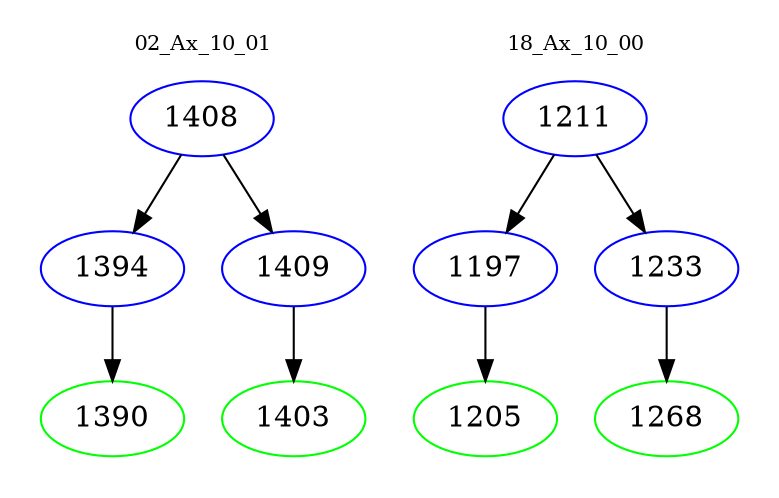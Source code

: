 digraph{
subgraph cluster_0 {
color = white
label = "02_Ax_10_01";
fontsize=10;
T0_1408 [label="1408", color="blue"]
T0_1408 -> T0_1394 [color="black"]
T0_1394 [label="1394", color="blue"]
T0_1394 -> T0_1390 [color="black"]
T0_1390 [label="1390", color="green"]
T0_1408 -> T0_1409 [color="black"]
T0_1409 [label="1409", color="blue"]
T0_1409 -> T0_1403 [color="black"]
T0_1403 [label="1403", color="green"]
}
subgraph cluster_1 {
color = white
label = "18_Ax_10_00";
fontsize=10;
T1_1211 [label="1211", color="blue"]
T1_1211 -> T1_1197 [color="black"]
T1_1197 [label="1197", color="blue"]
T1_1197 -> T1_1205 [color="black"]
T1_1205 [label="1205", color="green"]
T1_1211 -> T1_1233 [color="black"]
T1_1233 [label="1233", color="blue"]
T1_1233 -> T1_1268 [color="black"]
T1_1268 [label="1268", color="green"]
}
}
